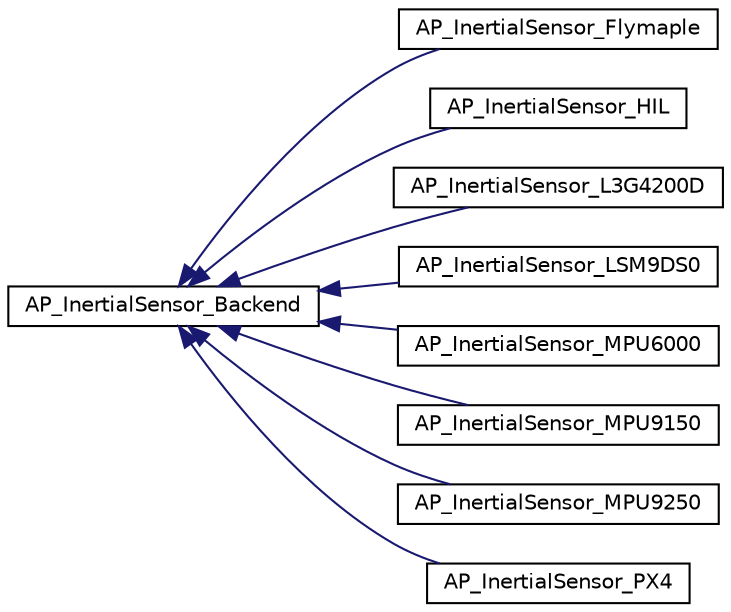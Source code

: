 digraph "Graphical Class Hierarchy"
{
 // INTERACTIVE_SVG=YES
  edge [fontname="Helvetica",fontsize="10",labelfontname="Helvetica",labelfontsize="10"];
  node [fontname="Helvetica",fontsize="10",shape=record];
  rankdir="LR";
  Node1 [label="AP_InertialSensor_Backend",height=0.2,width=0.4,color="black", fillcolor="white", style="filled",URL="$classAP__InertialSensor__Backend.html"];
  Node1 -> Node2 [dir="back",color="midnightblue",fontsize="10",style="solid",fontname="Helvetica"];
  Node2 [label="AP_InertialSensor_Flymaple",height=0.2,width=0.4,color="black", fillcolor="white", style="filled",URL="$classAP__InertialSensor__Flymaple.html",tooltip="-*- tab-width: 4; Mode: C++; c-basic-offset: 4; indent-tabs-mode: nil -*- "];
  Node1 -> Node3 [dir="back",color="midnightblue",fontsize="10",style="solid",fontname="Helvetica"];
  Node3 [label="AP_InertialSensor_HIL",height=0.2,width=0.4,color="black", fillcolor="white", style="filled",URL="$classAP__InertialSensor__HIL.html",tooltip="-*- tab-width: 4; Mode: C++; c-basic-offset: 4; indent-tabs-mode: nil -*- "];
  Node1 -> Node4 [dir="back",color="midnightblue",fontsize="10",style="solid",fontname="Helvetica"];
  Node4 [label="AP_InertialSensor_L3G4200D",height=0.2,width=0.4,color="black", fillcolor="white", style="filled",URL="$classAP__InertialSensor__L3G4200D.html",tooltip="-*- tab-width: 4; Mode: C++; c-basic-offset: 4; indent-tabs-mode: nil -*- "];
  Node1 -> Node5 [dir="back",color="midnightblue",fontsize="10",style="solid",fontname="Helvetica"];
  Node5 [label="AP_InertialSensor_LSM9DS0",height=0.2,width=0.4,color="black", fillcolor="white", style="filled",URL="$classAP__InertialSensor__LSM9DS0.html"];
  Node1 -> Node6 [dir="back",color="midnightblue",fontsize="10",style="solid",fontname="Helvetica"];
  Node6 [label="AP_InertialSensor_MPU6000",height=0.2,width=0.4,color="black", fillcolor="white", style="filled",URL="$classAP__InertialSensor__MPU6000.html"];
  Node1 -> Node7 [dir="back",color="midnightblue",fontsize="10",style="solid",fontname="Helvetica"];
  Node7 [label="AP_InertialSensor_MPU9150",height=0.2,width=0.4,color="black", fillcolor="white", style="filled",URL="$classAP__InertialSensor__MPU9150.html",tooltip="-*- tab-width: 4; Mode: C++; c-basic-offset: 4; indent-tabs-mode: nil -*- "];
  Node1 -> Node8 [dir="back",color="midnightblue",fontsize="10",style="solid",fontname="Helvetica"];
  Node8 [label="AP_InertialSensor_MPU9250",height=0.2,width=0.4,color="black", fillcolor="white", style="filled",URL="$classAP__InertialSensor__MPU9250.html"];
  Node1 -> Node9 [dir="back",color="midnightblue",fontsize="10",style="solid",fontname="Helvetica"];
  Node9 [label="AP_InertialSensor_PX4",height=0.2,width=0.4,color="black", fillcolor="white", style="filled",URL="$classAP__InertialSensor__PX4.html",tooltip="-*- tab-width: 4; Mode: C++; c-basic-offset: 4; indent-tabs-mode: nil -*- "];
}
